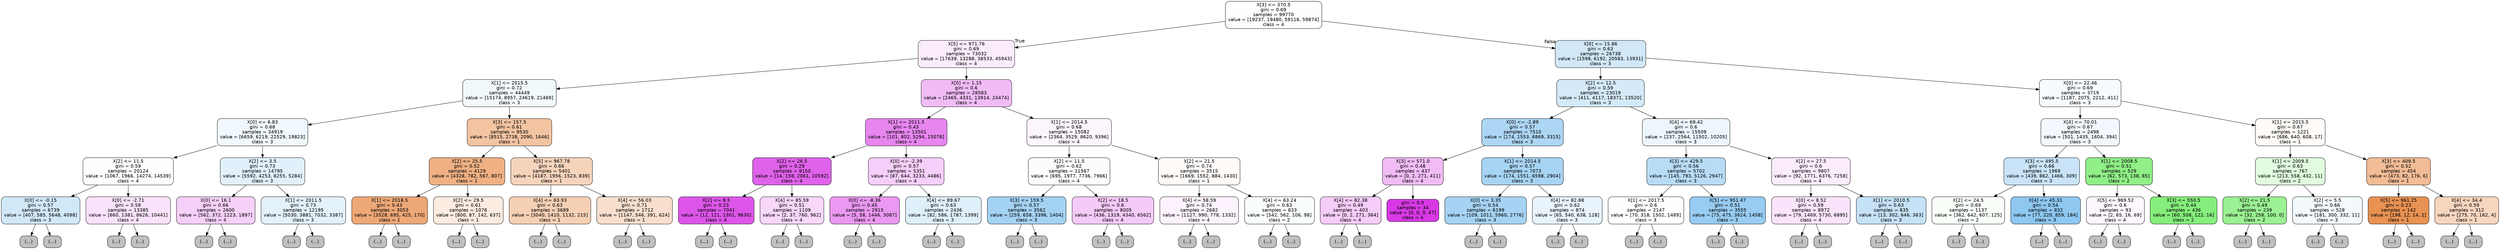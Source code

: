 digraph Tree {
node [shape=box, style="filled, rounded", color="black", fontname="helvetica"] ;
edge [fontname="helvetica"] ;
0 [label="X[3] <= 370.5\ngini = 0.69\nsamples = 99770\nvalue = [19237, 19480, 59116, 59874]\nclass = 4", fillcolor="#fffdff"] ;
1 [label="X[5] <= 971.76\ngini = 0.69\nsamples = 73032\nvalue = [17639, 13288, 38533, 45943]\nclass = 4", fillcolor="#fbecfc"] ;
0 -> 1 [labeldistance=2.5, labelangle=45, headlabel="True"] ;
2 [label="X[1] <= 2015.5\ngini = 0.72\nsamples = 44449\nvalue = [15174, 8957, 24619, 21469]\nclass = 3", fillcolor="#f2f9fd"] ;
1 -> 2 ;
3 [label="X[0] <= 6.83\ngini = 0.68\nsamples = 34919\nvalue = [6659, 6219, 22529, 19823]\nclass = 3", fillcolor="#f0f8fd"] ;
2 -> 3 ;
4 [label="X[2] <= 11.5\ngini = 0.59\nsamples = 20124\nvalue = [1067, 1966, 14274, 14539]\nclass = 4", fillcolor="#fefcff"] ;
3 -> 4 ;
5 [label="X[0] <= -0.15\ngini = 0.57\nsamples = 6739\nvalue = [407, 585, 5648, 4098]\nclass = 3", fillcolor="#d1e8f9"] ;
4 -> 5 ;
6 [label="(...)", fillcolor="#C0C0C0"] ;
5 -> 6 ;
567 [label="(...)", fillcolor="#C0C0C0"] ;
5 -> 567 ;
2374 [label="X[0] <= -2.71\ngini = 0.58\nsamples = 13385\nvalue = [660, 1381, 8626, 10441]\nclass = 4", fillcolor="#f9e2fb"] ;
4 -> 2374 ;
2375 [label="(...)", fillcolor="#C0C0C0"] ;
2374 -> 2375 ;
2662 [label="(...)", fillcolor="#C0C0C0"] ;
2374 -> 2662 ;
7095 [label="X[2] <= 3.5\ngini = 0.73\nsamples = 14795\nvalue = [5592, 4253, 8255, 5284]\nclass = 3", fillcolor="#e1f0fb"] ;
3 -> 7095 ;
7096 [label="X[0] <= 16.1\ngini = 0.66\nsamples = 2600\nvalue = [562, 372, 1223, 1897]\nclass = 4", fillcolor="#f5d0f9"] ;
7095 -> 7096 ;
7097 [label="(...)", fillcolor="#C0C0C0"] ;
7096 -> 7097 ;
7822 [label="(...)", fillcolor="#C0C0C0"] ;
7096 -> 7822 ;
8337 [label="X[1] <= 2011.5\ngini = 0.73\nsamples = 12195\nvalue = [5030, 3881, 7032, 3387]\nclass = 3", fillcolor="#e3f1fb"] ;
7095 -> 8337 ;
8338 [label="(...)", fillcolor="#C0C0C0"] ;
8337 -> 8338 ;
12679 [label="(...)", fillcolor="#C0C0C0"] ;
8337 -> 12679 ;
15026 [label="X[3] <= 157.5\ngini = 0.61\nsamples = 9530\nvalue = [8515, 2738, 2090, 1646]\nclass = 1", fillcolor="#f3c4a2"] ;
2 -> 15026 ;
15027 [label="X[2] <= 25.5\ngini = 0.52\nsamples = 4129\nvalue = [4328, 782, 567, 807]\nclass = 1", fillcolor="#efb184"] ;
15026 -> 15027 ;
15028 [label="X[1] <= 2018.5\ngini = 0.43\nsamples = 3053\nvalue = [3528, 695, 425, 170]\nclass = 1", fillcolor="#eda877"] ;
15027 -> 15028 ;
15029 [label="(...)", fillcolor="#C0C0C0"] ;
15028 -> 15029 ;
15580 [label="(...)", fillcolor="#C0C0C0"] ;
15028 -> 15580 ;
15931 [label="X[2] <= 29.5\ngini = 0.61\nsamples = 1076\nvalue = [800, 87, 142, 637]\nclass = 1", fillcolor="#fbebe0"] ;
15027 -> 15931 ;
15932 [label="(...)", fillcolor="#C0C0C0"] ;
15931 -> 15932 ;
16129 [label="(...)", fillcolor="#C0C0C0"] ;
15931 -> 16129 ;
16160 [label="X[5] <= 967.78\ngini = 0.66\nsamples = 5401\nvalue = [4187, 1956, 1523, 839]\nclass = 1", fillcolor="#f6d4bc"] ;
15026 -> 16160 ;
16161 [label="X[4] <= 63.93\ngini = 0.63\nsamples = 3689\nvalue = [3040, 1410, 1132, 215]\nclass = 1", fillcolor="#f5d0b5"] ;
16160 -> 16161 ;
16162 [label="(...)", fillcolor="#C0C0C0"] ;
16161 -> 16162 ;
16711 [label="(...)", fillcolor="#C0C0C0"] ;
16161 -> 16711 ;
17716 [label="X[4] <= 56.03\ngini = 0.71\nsamples = 1712\nvalue = [1147, 546, 391, 624]\nclass = 1", fillcolor="#f8dfcd"] ;
16160 -> 17716 ;
17717 [label="(...)", fillcolor="#C0C0C0"] ;
17716 -> 17717 ;
17876 [label="(...)", fillcolor="#C0C0C0"] ;
17716 -> 17876 ;
18439 [label="X[0] <= 1.15\ngini = 0.6\nsamples = 28583\nvalue = [2465, 4331, 13914, 24474]\nclass = 4", fillcolor="#f1bcf6"] ;
1 -> 18439 ;
18440 [label="X[1] <= 2011.5\ngini = 0.43\nsamples = 13501\nvalue = [101, 802, 5294, 15078]\nclass = 4", fillcolor="#e786ef"] ;
18439 -> 18440 ;
18441 [label="X[2] <= 26.5\ngini = 0.29\nsamples = 8150\nvalue = [14, 158, 2061, 10592]\nclass = 4", fillcolor="#df62ea"] ;
18440 -> 18441 ;
18442 [label="X[2] <= 8.5\ngini = 0.23\nsamples = 7041\nvalue = [12, 121, 1301, 9630]\nclass = 4", fillcolor="#dd56e9"] ;
18441 -> 18442 ;
18443 [label="(...)", fillcolor="#C0C0C0"] ;
18442 -> 18443 ;
18682 [label="(...)", fillcolor="#C0C0C0"] ;
18442 -> 18682 ;
19369 [label="X[4] <= 85.59\ngini = 0.51\nsamples = 1109\nvalue = [2, 37, 760, 962]\nclass = 4", fillcolor="#f7d7fa"] ;
18441 -> 19369 ;
19370 [label="(...)", fillcolor="#C0C0C0"] ;
19369 -> 19370 ;
19487 [label="(...)", fillcolor="#C0C0C0"] ;
19369 -> 19487 ;
19610 [label="X[0] <= -2.39\ngini = 0.57\nsamples = 5351\nvalue = [87, 644, 3233, 4486]\nclass = 4", fillcolor="#f5cff9"] ;
18440 -> 19610 ;
19611 [label="X[0] <= -8.36\ngini = 0.45\nsamples = 2915\nvalue = [5, 58, 1446, 3087]\nclass = 4", fillcolor="#ea98f1"] ;
19610 -> 19611 ;
19612 [label="(...)", fillcolor="#C0C0C0"] ;
19611 -> 19612 ;
19671 [label="(...)", fillcolor="#C0C0C0"] ;
19611 -> 19671 ;
20042 [label="X[4] <= 89.67\ngini = 0.63\nsamples = 2436\nvalue = [82, 586, 1787, 1399]\nclass = 3", fillcolor="#e0f0fb"] ;
19610 -> 20042 ;
20043 [label="(...)", fillcolor="#C0C0C0"] ;
20042 -> 20043 ;
20586 [label="(...)", fillcolor="#C0C0C0"] ;
20042 -> 20586 ;
20743 [label="X[1] <= 2014.5\ngini = 0.68\nsamples = 15082\nvalue = [2364, 3529, 8620, 9396]\nclass = 4", fillcolor="#fdf5fe"] ;
18439 -> 20743 ;
20744 [label="X[2] <= 11.5\ngini = 0.62\nsamples = 11567\nvalue = [695, 1977, 7736, 7966]\nclass = 4", fillcolor="#fefbfe"] ;
20743 -> 20744 ;
20745 [label="X[3] <= 159.5\ngini = 0.57\nsamples = 3562\nvalue = [259, 658, 3396, 1404]\nclass = 3", fillcolor="#a4d2f3"] ;
20744 -> 20745 ;
20746 [label="(...)", fillcolor="#C0C0C0"] ;
20745 -> 20746 ;
21197 [label="(...)", fillcolor="#C0C0C0"] ;
20745 -> 21197 ;
22158 [label="X[2] <= 18.5\ngini = 0.6\nsamples = 8005\nvalue = [436, 1319, 4340, 6562]\nclass = 4", fillcolor="#f4caf8"] ;
20744 -> 22158 ;
22159 [label="(...)", fillcolor="#C0C0C0"] ;
22158 -> 22159 ;
23712 [label="(...)", fillcolor="#C0C0C0"] ;
22158 -> 23712 ;
25227 [label="X[2] <= 21.5\ngini = 0.74\nsamples = 3515\nvalue = [1669, 1552, 884, 1430]\nclass = 1", fillcolor="#fefbf9"] ;
20743 -> 25227 ;
25228 [label="X[4] <= 58.59\ngini = 0.74\nsamples = 2682\nvalue = [1127, 990, 778, 1332]\nclass = 4", fillcolor="#fcf2fd"] ;
25227 -> 25228 ;
25229 [label="(...)", fillcolor="#C0C0C0"] ;
25228 -> 25229 ;
25372 [label="(...)", fillcolor="#C0C0C0"] ;
25228 -> 25372 ;
26261 [label="X[4] <= 63.24\ngini = 0.63\nsamples = 833\nvalue = [542, 562, 106, 98]\nclass = 2", fillcolor="#fafefa"] ;
25227 -> 26261 ;
26262 [label="(...)", fillcolor="#C0C0C0"] ;
26261 -> 26262 ;
26361 [label="(...)", fillcolor="#C0C0C0"] ;
26261 -> 26361 ;
26648 [label="X[0] <= 15.86\ngini = 0.63\nsamples = 26738\nvalue = [1598, 6192, 20583, 13931]\nclass = 3", fillcolor="#d1e8f9"] ;
0 -> 26648 [labeldistance=2.5, labelangle=-45, headlabel="False"] ;
26649 [label="X[2] <= 12.5\ngini = 0.59\nsamples = 23019\nvalue = [411, 4117, 18371, 13520]\nclass = 3", fillcolor="#d5eaf9"] ;
26648 -> 26649 ;
26650 [label="X[0] <= -2.89\ngini = 0.57\nsamples = 7510\nvalue = [174, 1553, 6869, 3315]\nclass = 3", fillcolor="#add6f4"] ;
26649 -> 26650 ;
26651 [label="X[3] <= 571.0\ngini = 0.48\nsamples = 437\nvalue = [0, 2, 271, 411]\nclass = 4", fillcolor="#f1bcf6"] ;
26650 -> 26651 ;
26652 [label="X[4] <= 82.38\ngini = 0.49\nsamples = 403\nvalue = [0, 2, 271, 364]\nclass = 4", fillcolor="#f5cdf8"] ;
26651 -> 26652 ;
26653 [label="(...)", fillcolor="#C0C0C0"] ;
26652 -> 26653 ;
26704 [label="(...)", fillcolor="#C0C0C0"] ;
26652 -> 26704 ;
26735 [label="gini = 0.0\nsamples = 34\nvalue = [0, 0, 0, 47]\nclass = 4", fillcolor="#d739e5"] ;
26651 -> 26735 ;
26736 [label="X[1] <= 2014.5\ngini = 0.57\nsamples = 7073\nvalue = [174, 1551, 6598, 2904]\nclass = 3", fillcolor="#a7d4f3"] ;
26650 -> 26736 ;
26737 [label="X[0] <= 3.35\ngini = 0.54\nsamples = 6199\nvalue = [109, 1011, 5960, 2776]\nclass = 3", fillcolor="#a6d3f3"] ;
26736 -> 26737 ;
26738 [label="(...)", fillcolor="#C0C0C0"] ;
26737 -> 26738 ;
27373 [label="(...)", fillcolor="#C0C0C0"] ;
26737 -> 27373 ;
29320 [label="X[4] <= 82.88\ngini = 0.62\nsamples = 874\nvalue = [65, 540, 638, 128]\nclass = 3", fillcolor="#e8f3fc"] ;
26736 -> 29320 ;
29321 [label="(...)", fillcolor="#C0C0C0"] ;
29320 -> 29321 ;
29604 [label="(...)", fillcolor="#C0C0C0"] ;
29320 -> 29604 ;
29675 [label="X[4] <= 69.42\ngini = 0.6\nsamples = 15509\nvalue = [237, 2564, 11502, 10205]\nclass = 3", fillcolor="#edf6fd"] ;
26649 -> 29675 ;
29676 [label="X[3] <= 429.5\ngini = 0.56\nsamples = 5702\nvalue = [145, 793, 5126, 2947]\nclass = 3", fillcolor="#b8dcf6"] ;
29675 -> 29676 ;
29677 [label="X[1] <= 2017.5\ngini = 0.6\nsamples = 2147\nvalue = [70, 318, 1502, 1489]\nclass = 3", fillcolor="#fefeff"] ;
29676 -> 29677 ;
29678 [label="(...)", fillcolor="#C0C0C0"] ;
29677 -> 29678 ;
30565 [label="(...)", fillcolor="#C0C0C0"] ;
29677 -> 30565 ;
30578 [label="X[5] <= 951.47\ngini = 0.51\nsamples = 3555\nvalue = [75, 475, 3624, 1458]\nclass = 3", fillcolor="#98ccf2"] ;
29676 -> 30578 ;
30579 [label="(...)", fillcolor="#C0C0C0"] ;
30578 -> 30579 ;
30610 [label="(...)", fillcolor="#C0C0C0"] ;
30578 -> 30610 ;
32013 [label="X[2] <= 27.5\ngini = 0.6\nsamples = 9807\nvalue = [92, 1771, 6376, 7258]\nclass = 4", fillcolor="#fbecfc"] ;
29675 -> 32013 ;
32014 [label="X[0] <= 8.52\ngini = 0.59\nsamples = 8972\nvalue = [79, 1469, 5730, 6895]\nclass = 4", fillcolor="#f9e4fb"] ;
32013 -> 32014 ;
32015 [label="(...)", fillcolor="#C0C0C0"] ;
32014 -> 32015 ;
35180 [label="(...)", fillcolor="#C0C0C0"] ;
32014 -> 35180 ;
35753 [label="X[1] <= 2010.5\ngini = 0.63\nsamples = 835\nvalue = [13, 302, 646, 363]\nclass = 3", fillcolor="#c5e2f7"] ;
32013 -> 35753 ;
35754 [label="(...)", fillcolor="#C0C0C0"] ;
35753 -> 35754 ;
35977 [label="(...)", fillcolor="#C0C0C0"] ;
35753 -> 35977 ;
36104 [label="X[0] <= 22.46\ngini = 0.69\nsamples = 3719\nvalue = [1187, 2075, 2212, 411]\nclass = 3", fillcolor="#f8fbfe"] ;
26648 -> 36104 ;
36105 [label="X[4] <= 70.01\ngini = 0.67\nsamples = 2498\nvalue = [501, 1435, 1604, 394]\nclass = 3", fillcolor="#f2f8fd"] ;
36104 -> 36105 ;
36106 [label="X[3] <= 495.5\ngini = 0.66\nsamples = 1969\nvalue = [439, 862, 1466, 309]\nclass = 3", fillcolor="#c9e4f8"] ;
36105 -> 36106 ;
36107 [label="X[2] <= 24.5\ngini = 0.69\nsamples = 1137\nvalue = [362, 642, 607, 125]\nclass = 2", fillcolor="#f9fef9"] ;
36106 -> 36107 ;
36108 [label="(...)", fillcolor="#C0C0C0"] ;
36107 -> 36108 ;
36785 [label="(...)", fillcolor="#C0C0C0"] ;
36107 -> 36785 ;
36872 [label="X[4] <= 45.31\ngini = 0.54\nsamples = 832\nvalue = [77, 220, 859, 184]\nclass = 3", fillcolor="#8ec7f0"] ;
36106 -> 36872 ;
36873 [label="(...)", fillcolor="#C0C0C0"] ;
36872 -> 36873 ;
37020 [label="(...)", fillcolor="#C0C0C0"] ;
36872 -> 37020 ;
37309 [label="X[1] <= 2008.5\ngini = 0.51\nsamples = 529\nvalue = [62, 573, 138, 85]\nclass = 2", fillcolor="#90ef87"] ;
36105 -> 37309 ;
37310 [label="X[5] <= 969.52\ngini = 0.6\nsamples = 93\nvalue = [2, 65, 16, 69]\nclass = 4", fillcolor="#fdf6fe"] ;
37309 -> 37310 ;
37311 [label="(...)", fillcolor="#C0C0C0"] ;
37310 -> 37311 ;
37342 [label="(...)", fillcolor="#C0C0C0"] ;
37310 -> 37342 ;
37359 [label="X[3] <= 550.5\ngini = 0.44\nsamples = 436\nvalue = [60, 508, 122, 16]\nclass = 2", fillcolor="#85ee7c"] ;
37309 -> 37359 ;
37360 [label="(...)", fillcolor="#C0C0C0"] ;
37359 -> 37360 ;
37505 [label="(...)", fillcolor="#C0C0C0"] ;
37359 -> 37505 ;
37556 [label="X[1] <= 2015.5\ngini = 0.67\nsamples = 1221\nvalue = [686, 640, 608, 17]\nclass = 1", fillcolor="#fefbf8"] ;
36104 -> 37556 ;
37557 [label="X[1] <= 2009.5\ngini = 0.63\nsamples = 767\nvalue = [213, 558, 432, 11]\nclass = 2", fillcolor="#e1fbdf"] ;
37556 -> 37557 ;
37558 [label="X[2] <= 21.5\ngini = 0.49\nsamples = 239\nvalue = [32, 258, 100, 0]\nclass = 2", fillcolor="#9bf193"] ;
37557 -> 37558 ;
37559 [label="(...)", fillcolor="#C0C0C0"] ;
37558 -> 37559 ;
37626 [label="(...)", fillcolor="#C0C0C0"] ;
37558 -> 37626 ;
37657 [label="X[2] <= 5.5\ngini = 0.66\nsamples = 528\nvalue = [181, 300, 332, 11]\nclass = 3", fillcolor="#f3f9fd"] ;
37557 -> 37657 ;
37658 [label="(...)", fillcolor="#C0C0C0"] ;
37657 -> 37658 ;
37731 [label="(...)", fillcolor="#C0C0C0"] ;
37657 -> 37731 ;
38020 [label="X[3] <= 409.5\ngini = 0.52\nsamples = 454\nvalue = [473, 82, 176, 6]\nclass = 1", fillcolor="#f1bc96"] ;
37556 -> 38020 ;
38021 [label="X[5] <= 961.25\ngini = 0.23\nsamples = 142\nvalue = [198, 12, 14, 2]\nclass = 1", fillcolor="#e89253"] ;
38020 -> 38021 ;
38022 [label="(...)", fillcolor="#C0C0C0"] ;
38021 -> 38022 ;
38027 [label="(...)", fillcolor="#C0C0C0"] ;
38021 -> 38027 ;
38080 [label="X[4] <= 34.4\ngini = 0.59\nsamples = 312\nvalue = [275, 70, 162, 4]\nclass = 1", fillcolor="#f7d6bf"] ;
38020 -> 38080 ;
38081 [label="(...)", fillcolor="#C0C0C0"] ;
38080 -> 38081 ;
38110 [label="(...)", fillcolor="#C0C0C0"] ;
38080 -> 38110 ;
}